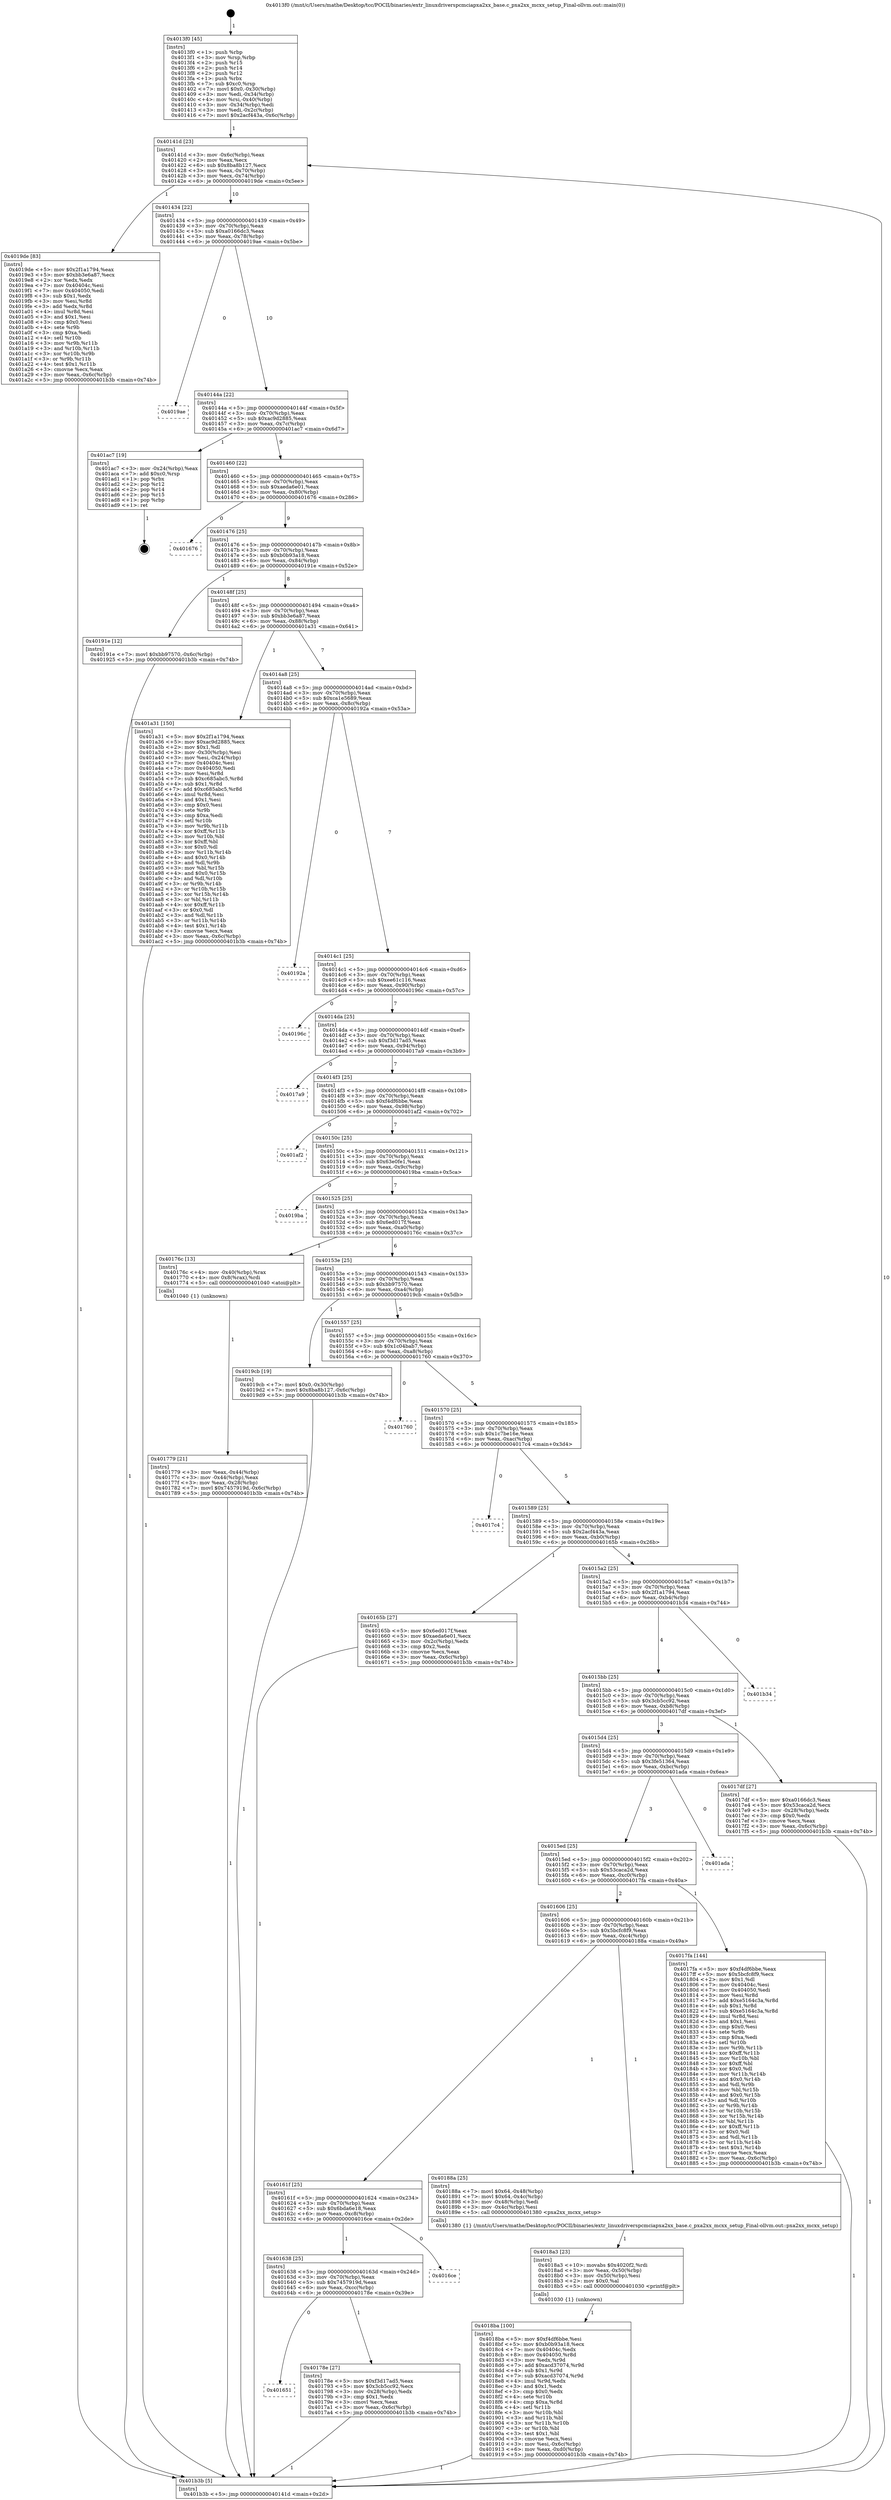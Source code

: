 digraph "0x4013f0" {
  label = "0x4013f0 (/mnt/c/Users/mathe/Desktop/tcc/POCII/binaries/extr_linuxdriverspcmciapxa2xx_base.c_pxa2xx_mcxx_setup_Final-ollvm.out::main(0))"
  labelloc = "t"
  node[shape=record]

  Entry [label="",width=0.3,height=0.3,shape=circle,fillcolor=black,style=filled]
  "0x40141d" [label="{
     0x40141d [23]\l
     | [instrs]\l
     &nbsp;&nbsp;0x40141d \<+3\>: mov -0x6c(%rbp),%eax\l
     &nbsp;&nbsp;0x401420 \<+2\>: mov %eax,%ecx\l
     &nbsp;&nbsp;0x401422 \<+6\>: sub $0x8ba8b127,%ecx\l
     &nbsp;&nbsp;0x401428 \<+3\>: mov %eax,-0x70(%rbp)\l
     &nbsp;&nbsp;0x40142b \<+3\>: mov %ecx,-0x74(%rbp)\l
     &nbsp;&nbsp;0x40142e \<+6\>: je 00000000004019de \<main+0x5ee\>\l
  }"]
  "0x4019de" [label="{
     0x4019de [83]\l
     | [instrs]\l
     &nbsp;&nbsp;0x4019de \<+5\>: mov $0x2f1a1794,%eax\l
     &nbsp;&nbsp;0x4019e3 \<+5\>: mov $0xbb3e6a87,%ecx\l
     &nbsp;&nbsp;0x4019e8 \<+2\>: xor %edx,%edx\l
     &nbsp;&nbsp;0x4019ea \<+7\>: mov 0x40404c,%esi\l
     &nbsp;&nbsp;0x4019f1 \<+7\>: mov 0x404050,%edi\l
     &nbsp;&nbsp;0x4019f8 \<+3\>: sub $0x1,%edx\l
     &nbsp;&nbsp;0x4019fb \<+3\>: mov %esi,%r8d\l
     &nbsp;&nbsp;0x4019fe \<+3\>: add %edx,%r8d\l
     &nbsp;&nbsp;0x401a01 \<+4\>: imul %r8d,%esi\l
     &nbsp;&nbsp;0x401a05 \<+3\>: and $0x1,%esi\l
     &nbsp;&nbsp;0x401a08 \<+3\>: cmp $0x0,%esi\l
     &nbsp;&nbsp;0x401a0b \<+4\>: sete %r9b\l
     &nbsp;&nbsp;0x401a0f \<+3\>: cmp $0xa,%edi\l
     &nbsp;&nbsp;0x401a12 \<+4\>: setl %r10b\l
     &nbsp;&nbsp;0x401a16 \<+3\>: mov %r9b,%r11b\l
     &nbsp;&nbsp;0x401a19 \<+3\>: and %r10b,%r11b\l
     &nbsp;&nbsp;0x401a1c \<+3\>: xor %r10b,%r9b\l
     &nbsp;&nbsp;0x401a1f \<+3\>: or %r9b,%r11b\l
     &nbsp;&nbsp;0x401a22 \<+4\>: test $0x1,%r11b\l
     &nbsp;&nbsp;0x401a26 \<+3\>: cmovne %ecx,%eax\l
     &nbsp;&nbsp;0x401a29 \<+3\>: mov %eax,-0x6c(%rbp)\l
     &nbsp;&nbsp;0x401a2c \<+5\>: jmp 0000000000401b3b \<main+0x74b\>\l
  }"]
  "0x401434" [label="{
     0x401434 [22]\l
     | [instrs]\l
     &nbsp;&nbsp;0x401434 \<+5\>: jmp 0000000000401439 \<main+0x49\>\l
     &nbsp;&nbsp;0x401439 \<+3\>: mov -0x70(%rbp),%eax\l
     &nbsp;&nbsp;0x40143c \<+5\>: sub $0xa0166dc3,%eax\l
     &nbsp;&nbsp;0x401441 \<+3\>: mov %eax,-0x78(%rbp)\l
     &nbsp;&nbsp;0x401444 \<+6\>: je 00000000004019ae \<main+0x5be\>\l
  }"]
  Exit [label="",width=0.3,height=0.3,shape=circle,fillcolor=black,style=filled,peripheries=2]
  "0x4019ae" [label="{
     0x4019ae\l
  }", style=dashed]
  "0x40144a" [label="{
     0x40144a [22]\l
     | [instrs]\l
     &nbsp;&nbsp;0x40144a \<+5\>: jmp 000000000040144f \<main+0x5f\>\l
     &nbsp;&nbsp;0x40144f \<+3\>: mov -0x70(%rbp),%eax\l
     &nbsp;&nbsp;0x401452 \<+5\>: sub $0xac9d2885,%eax\l
     &nbsp;&nbsp;0x401457 \<+3\>: mov %eax,-0x7c(%rbp)\l
     &nbsp;&nbsp;0x40145a \<+6\>: je 0000000000401ac7 \<main+0x6d7\>\l
  }"]
  "0x4018ba" [label="{
     0x4018ba [100]\l
     | [instrs]\l
     &nbsp;&nbsp;0x4018ba \<+5\>: mov $0xf4df6bbe,%esi\l
     &nbsp;&nbsp;0x4018bf \<+5\>: mov $0xb0b93a18,%ecx\l
     &nbsp;&nbsp;0x4018c4 \<+7\>: mov 0x40404c,%edx\l
     &nbsp;&nbsp;0x4018cb \<+8\>: mov 0x404050,%r8d\l
     &nbsp;&nbsp;0x4018d3 \<+3\>: mov %edx,%r9d\l
     &nbsp;&nbsp;0x4018d6 \<+7\>: add $0xacd37074,%r9d\l
     &nbsp;&nbsp;0x4018dd \<+4\>: sub $0x1,%r9d\l
     &nbsp;&nbsp;0x4018e1 \<+7\>: sub $0xacd37074,%r9d\l
     &nbsp;&nbsp;0x4018e8 \<+4\>: imul %r9d,%edx\l
     &nbsp;&nbsp;0x4018ec \<+3\>: and $0x1,%edx\l
     &nbsp;&nbsp;0x4018ef \<+3\>: cmp $0x0,%edx\l
     &nbsp;&nbsp;0x4018f2 \<+4\>: sete %r10b\l
     &nbsp;&nbsp;0x4018f6 \<+4\>: cmp $0xa,%r8d\l
     &nbsp;&nbsp;0x4018fa \<+4\>: setl %r11b\l
     &nbsp;&nbsp;0x4018fe \<+3\>: mov %r10b,%bl\l
     &nbsp;&nbsp;0x401901 \<+3\>: and %r11b,%bl\l
     &nbsp;&nbsp;0x401904 \<+3\>: xor %r11b,%r10b\l
     &nbsp;&nbsp;0x401907 \<+3\>: or %r10b,%bl\l
     &nbsp;&nbsp;0x40190a \<+3\>: test $0x1,%bl\l
     &nbsp;&nbsp;0x40190d \<+3\>: cmovne %ecx,%esi\l
     &nbsp;&nbsp;0x401910 \<+3\>: mov %esi,-0x6c(%rbp)\l
     &nbsp;&nbsp;0x401913 \<+6\>: mov %eax,-0xd0(%rbp)\l
     &nbsp;&nbsp;0x401919 \<+5\>: jmp 0000000000401b3b \<main+0x74b\>\l
  }"]
  "0x401ac7" [label="{
     0x401ac7 [19]\l
     | [instrs]\l
     &nbsp;&nbsp;0x401ac7 \<+3\>: mov -0x24(%rbp),%eax\l
     &nbsp;&nbsp;0x401aca \<+7\>: add $0xc0,%rsp\l
     &nbsp;&nbsp;0x401ad1 \<+1\>: pop %rbx\l
     &nbsp;&nbsp;0x401ad2 \<+2\>: pop %r12\l
     &nbsp;&nbsp;0x401ad4 \<+2\>: pop %r14\l
     &nbsp;&nbsp;0x401ad6 \<+2\>: pop %r15\l
     &nbsp;&nbsp;0x401ad8 \<+1\>: pop %rbp\l
     &nbsp;&nbsp;0x401ad9 \<+1\>: ret\l
  }"]
  "0x401460" [label="{
     0x401460 [22]\l
     | [instrs]\l
     &nbsp;&nbsp;0x401460 \<+5\>: jmp 0000000000401465 \<main+0x75\>\l
     &nbsp;&nbsp;0x401465 \<+3\>: mov -0x70(%rbp),%eax\l
     &nbsp;&nbsp;0x401468 \<+5\>: sub $0xaeda6e01,%eax\l
     &nbsp;&nbsp;0x40146d \<+3\>: mov %eax,-0x80(%rbp)\l
     &nbsp;&nbsp;0x401470 \<+6\>: je 0000000000401676 \<main+0x286\>\l
  }"]
  "0x4018a3" [label="{
     0x4018a3 [23]\l
     | [instrs]\l
     &nbsp;&nbsp;0x4018a3 \<+10\>: movabs $0x4020f2,%rdi\l
     &nbsp;&nbsp;0x4018ad \<+3\>: mov %eax,-0x50(%rbp)\l
     &nbsp;&nbsp;0x4018b0 \<+3\>: mov -0x50(%rbp),%esi\l
     &nbsp;&nbsp;0x4018b3 \<+2\>: mov $0x0,%al\l
     &nbsp;&nbsp;0x4018b5 \<+5\>: call 0000000000401030 \<printf@plt\>\l
     | [calls]\l
     &nbsp;&nbsp;0x401030 \{1\} (unknown)\l
  }"]
  "0x401676" [label="{
     0x401676\l
  }", style=dashed]
  "0x401476" [label="{
     0x401476 [25]\l
     | [instrs]\l
     &nbsp;&nbsp;0x401476 \<+5\>: jmp 000000000040147b \<main+0x8b\>\l
     &nbsp;&nbsp;0x40147b \<+3\>: mov -0x70(%rbp),%eax\l
     &nbsp;&nbsp;0x40147e \<+5\>: sub $0xb0b93a18,%eax\l
     &nbsp;&nbsp;0x401483 \<+6\>: mov %eax,-0x84(%rbp)\l
     &nbsp;&nbsp;0x401489 \<+6\>: je 000000000040191e \<main+0x52e\>\l
  }"]
  "0x401651" [label="{
     0x401651\l
  }", style=dashed]
  "0x40191e" [label="{
     0x40191e [12]\l
     | [instrs]\l
     &nbsp;&nbsp;0x40191e \<+7\>: movl $0xbb97570,-0x6c(%rbp)\l
     &nbsp;&nbsp;0x401925 \<+5\>: jmp 0000000000401b3b \<main+0x74b\>\l
  }"]
  "0x40148f" [label="{
     0x40148f [25]\l
     | [instrs]\l
     &nbsp;&nbsp;0x40148f \<+5\>: jmp 0000000000401494 \<main+0xa4\>\l
     &nbsp;&nbsp;0x401494 \<+3\>: mov -0x70(%rbp),%eax\l
     &nbsp;&nbsp;0x401497 \<+5\>: sub $0xbb3e6a87,%eax\l
     &nbsp;&nbsp;0x40149c \<+6\>: mov %eax,-0x88(%rbp)\l
     &nbsp;&nbsp;0x4014a2 \<+6\>: je 0000000000401a31 \<main+0x641\>\l
  }"]
  "0x40178e" [label="{
     0x40178e [27]\l
     | [instrs]\l
     &nbsp;&nbsp;0x40178e \<+5\>: mov $0xf3d17ad5,%eax\l
     &nbsp;&nbsp;0x401793 \<+5\>: mov $0x3cb5cc92,%ecx\l
     &nbsp;&nbsp;0x401798 \<+3\>: mov -0x28(%rbp),%edx\l
     &nbsp;&nbsp;0x40179b \<+3\>: cmp $0x1,%edx\l
     &nbsp;&nbsp;0x40179e \<+3\>: cmovl %ecx,%eax\l
     &nbsp;&nbsp;0x4017a1 \<+3\>: mov %eax,-0x6c(%rbp)\l
     &nbsp;&nbsp;0x4017a4 \<+5\>: jmp 0000000000401b3b \<main+0x74b\>\l
  }"]
  "0x401a31" [label="{
     0x401a31 [150]\l
     | [instrs]\l
     &nbsp;&nbsp;0x401a31 \<+5\>: mov $0x2f1a1794,%eax\l
     &nbsp;&nbsp;0x401a36 \<+5\>: mov $0xac9d2885,%ecx\l
     &nbsp;&nbsp;0x401a3b \<+2\>: mov $0x1,%dl\l
     &nbsp;&nbsp;0x401a3d \<+3\>: mov -0x30(%rbp),%esi\l
     &nbsp;&nbsp;0x401a40 \<+3\>: mov %esi,-0x24(%rbp)\l
     &nbsp;&nbsp;0x401a43 \<+7\>: mov 0x40404c,%esi\l
     &nbsp;&nbsp;0x401a4a \<+7\>: mov 0x404050,%edi\l
     &nbsp;&nbsp;0x401a51 \<+3\>: mov %esi,%r8d\l
     &nbsp;&nbsp;0x401a54 \<+7\>: sub $0xc685abc5,%r8d\l
     &nbsp;&nbsp;0x401a5b \<+4\>: sub $0x1,%r8d\l
     &nbsp;&nbsp;0x401a5f \<+7\>: add $0xc685abc5,%r8d\l
     &nbsp;&nbsp;0x401a66 \<+4\>: imul %r8d,%esi\l
     &nbsp;&nbsp;0x401a6a \<+3\>: and $0x1,%esi\l
     &nbsp;&nbsp;0x401a6d \<+3\>: cmp $0x0,%esi\l
     &nbsp;&nbsp;0x401a70 \<+4\>: sete %r9b\l
     &nbsp;&nbsp;0x401a74 \<+3\>: cmp $0xa,%edi\l
     &nbsp;&nbsp;0x401a77 \<+4\>: setl %r10b\l
     &nbsp;&nbsp;0x401a7b \<+3\>: mov %r9b,%r11b\l
     &nbsp;&nbsp;0x401a7e \<+4\>: xor $0xff,%r11b\l
     &nbsp;&nbsp;0x401a82 \<+3\>: mov %r10b,%bl\l
     &nbsp;&nbsp;0x401a85 \<+3\>: xor $0xff,%bl\l
     &nbsp;&nbsp;0x401a88 \<+3\>: xor $0x0,%dl\l
     &nbsp;&nbsp;0x401a8b \<+3\>: mov %r11b,%r14b\l
     &nbsp;&nbsp;0x401a8e \<+4\>: and $0x0,%r14b\l
     &nbsp;&nbsp;0x401a92 \<+3\>: and %dl,%r9b\l
     &nbsp;&nbsp;0x401a95 \<+3\>: mov %bl,%r15b\l
     &nbsp;&nbsp;0x401a98 \<+4\>: and $0x0,%r15b\l
     &nbsp;&nbsp;0x401a9c \<+3\>: and %dl,%r10b\l
     &nbsp;&nbsp;0x401a9f \<+3\>: or %r9b,%r14b\l
     &nbsp;&nbsp;0x401aa2 \<+3\>: or %r10b,%r15b\l
     &nbsp;&nbsp;0x401aa5 \<+3\>: xor %r15b,%r14b\l
     &nbsp;&nbsp;0x401aa8 \<+3\>: or %bl,%r11b\l
     &nbsp;&nbsp;0x401aab \<+4\>: xor $0xff,%r11b\l
     &nbsp;&nbsp;0x401aaf \<+3\>: or $0x0,%dl\l
     &nbsp;&nbsp;0x401ab2 \<+3\>: and %dl,%r11b\l
     &nbsp;&nbsp;0x401ab5 \<+3\>: or %r11b,%r14b\l
     &nbsp;&nbsp;0x401ab8 \<+4\>: test $0x1,%r14b\l
     &nbsp;&nbsp;0x401abc \<+3\>: cmovne %ecx,%eax\l
     &nbsp;&nbsp;0x401abf \<+3\>: mov %eax,-0x6c(%rbp)\l
     &nbsp;&nbsp;0x401ac2 \<+5\>: jmp 0000000000401b3b \<main+0x74b\>\l
  }"]
  "0x4014a8" [label="{
     0x4014a8 [25]\l
     | [instrs]\l
     &nbsp;&nbsp;0x4014a8 \<+5\>: jmp 00000000004014ad \<main+0xbd\>\l
     &nbsp;&nbsp;0x4014ad \<+3\>: mov -0x70(%rbp),%eax\l
     &nbsp;&nbsp;0x4014b0 \<+5\>: sub $0xca1e5689,%eax\l
     &nbsp;&nbsp;0x4014b5 \<+6\>: mov %eax,-0x8c(%rbp)\l
     &nbsp;&nbsp;0x4014bb \<+6\>: je 000000000040192a \<main+0x53a\>\l
  }"]
  "0x401638" [label="{
     0x401638 [25]\l
     | [instrs]\l
     &nbsp;&nbsp;0x401638 \<+5\>: jmp 000000000040163d \<main+0x24d\>\l
     &nbsp;&nbsp;0x40163d \<+3\>: mov -0x70(%rbp),%eax\l
     &nbsp;&nbsp;0x401640 \<+5\>: sub $0x7457919d,%eax\l
     &nbsp;&nbsp;0x401645 \<+6\>: mov %eax,-0xcc(%rbp)\l
     &nbsp;&nbsp;0x40164b \<+6\>: je 000000000040178e \<main+0x39e\>\l
  }"]
  "0x40192a" [label="{
     0x40192a\l
  }", style=dashed]
  "0x4014c1" [label="{
     0x4014c1 [25]\l
     | [instrs]\l
     &nbsp;&nbsp;0x4014c1 \<+5\>: jmp 00000000004014c6 \<main+0xd6\>\l
     &nbsp;&nbsp;0x4014c6 \<+3\>: mov -0x70(%rbp),%eax\l
     &nbsp;&nbsp;0x4014c9 \<+5\>: sub $0xee61c116,%eax\l
     &nbsp;&nbsp;0x4014ce \<+6\>: mov %eax,-0x90(%rbp)\l
     &nbsp;&nbsp;0x4014d4 \<+6\>: je 000000000040196c \<main+0x57c\>\l
  }"]
  "0x4016ce" [label="{
     0x4016ce\l
  }", style=dashed]
  "0x40196c" [label="{
     0x40196c\l
  }", style=dashed]
  "0x4014da" [label="{
     0x4014da [25]\l
     | [instrs]\l
     &nbsp;&nbsp;0x4014da \<+5\>: jmp 00000000004014df \<main+0xef\>\l
     &nbsp;&nbsp;0x4014df \<+3\>: mov -0x70(%rbp),%eax\l
     &nbsp;&nbsp;0x4014e2 \<+5\>: sub $0xf3d17ad5,%eax\l
     &nbsp;&nbsp;0x4014e7 \<+6\>: mov %eax,-0x94(%rbp)\l
     &nbsp;&nbsp;0x4014ed \<+6\>: je 00000000004017a9 \<main+0x3b9\>\l
  }"]
  "0x40161f" [label="{
     0x40161f [25]\l
     | [instrs]\l
     &nbsp;&nbsp;0x40161f \<+5\>: jmp 0000000000401624 \<main+0x234\>\l
     &nbsp;&nbsp;0x401624 \<+3\>: mov -0x70(%rbp),%eax\l
     &nbsp;&nbsp;0x401627 \<+5\>: sub $0x6bda6e18,%eax\l
     &nbsp;&nbsp;0x40162c \<+6\>: mov %eax,-0xc8(%rbp)\l
     &nbsp;&nbsp;0x401632 \<+6\>: je 00000000004016ce \<main+0x2de\>\l
  }"]
  "0x4017a9" [label="{
     0x4017a9\l
  }", style=dashed]
  "0x4014f3" [label="{
     0x4014f3 [25]\l
     | [instrs]\l
     &nbsp;&nbsp;0x4014f3 \<+5\>: jmp 00000000004014f8 \<main+0x108\>\l
     &nbsp;&nbsp;0x4014f8 \<+3\>: mov -0x70(%rbp),%eax\l
     &nbsp;&nbsp;0x4014fb \<+5\>: sub $0xf4df6bbe,%eax\l
     &nbsp;&nbsp;0x401500 \<+6\>: mov %eax,-0x98(%rbp)\l
     &nbsp;&nbsp;0x401506 \<+6\>: je 0000000000401af2 \<main+0x702\>\l
  }"]
  "0x40188a" [label="{
     0x40188a [25]\l
     | [instrs]\l
     &nbsp;&nbsp;0x40188a \<+7\>: movl $0x64,-0x48(%rbp)\l
     &nbsp;&nbsp;0x401891 \<+7\>: movl $0x64,-0x4c(%rbp)\l
     &nbsp;&nbsp;0x401898 \<+3\>: mov -0x48(%rbp),%edi\l
     &nbsp;&nbsp;0x40189b \<+3\>: mov -0x4c(%rbp),%esi\l
     &nbsp;&nbsp;0x40189e \<+5\>: call 0000000000401380 \<pxa2xx_mcxx_setup\>\l
     | [calls]\l
     &nbsp;&nbsp;0x401380 \{1\} (/mnt/c/Users/mathe/Desktop/tcc/POCII/binaries/extr_linuxdriverspcmciapxa2xx_base.c_pxa2xx_mcxx_setup_Final-ollvm.out::pxa2xx_mcxx_setup)\l
  }"]
  "0x401af2" [label="{
     0x401af2\l
  }", style=dashed]
  "0x40150c" [label="{
     0x40150c [25]\l
     | [instrs]\l
     &nbsp;&nbsp;0x40150c \<+5\>: jmp 0000000000401511 \<main+0x121\>\l
     &nbsp;&nbsp;0x401511 \<+3\>: mov -0x70(%rbp),%eax\l
     &nbsp;&nbsp;0x401514 \<+5\>: sub $0x63e0fe1,%eax\l
     &nbsp;&nbsp;0x401519 \<+6\>: mov %eax,-0x9c(%rbp)\l
     &nbsp;&nbsp;0x40151f \<+6\>: je 00000000004019ba \<main+0x5ca\>\l
  }"]
  "0x401606" [label="{
     0x401606 [25]\l
     | [instrs]\l
     &nbsp;&nbsp;0x401606 \<+5\>: jmp 000000000040160b \<main+0x21b\>\l
     &nbsp;&nbsp;0x40160b \<+3\>: mov -0x70(%rbp),%eax\l
     &nbsp;&nbsp;0x40160e \<+5\>: sub $0x5bcfc8f9,%eax\l
     &nbsp;&nbsp;0x401613 \<+6\>: mov %eax,-0xc4(%rbp)\l
     &nbsp;&nbsp;0x401619 \<+6\>: je 000000000040188a \<main+0x49a\>\l
  }"]
  "0x4019ba" [label="{
     0x4019ba\l
  }", style=dashed]
  "0x401525" [label="{
     0x401525 [25]\l
     | [instrs]\l
     &nbsp;&nbsp;0x401525 \<+5\>: jmp 000000000040152a \<main+0x13a\>\l
     &nbsp;&nbsp;0x40152a \<+3\>: mov -0x70(%rbp),%eax\l
     &nbsp;&nbsp;0x40152d \<+5\>: sub $0x6ed017f,%eax\l
     &nbsp;&nbsp;0x401532 \<+6\>: mov %eax,-0xa0(%rbp)\l
     &nbsp;&nbsp;0x401538 \<+6\>: je 000000000040176c \<main+0x37c\>\l
  }"]
  "0x4017fa" [label="{
     0x4017fa [144]\l
     | [instrs]\l
     &nbsp;&nbsp;0x4017fa \<+5\>: mov $0xf4df6bbe,%eax\l
     &nbsp;&nbsp;0x4017ff \<+5\>: mov $0x5bcfc8f9,%ecx\l
     &nbsp;&nbsp;0x401804 \<+2\>: mov $0x1,%dl\l
     &nbsp;&nbsp;0x401806 \<+7\>: mov 0x40404c,%esi\l
     &nbsp;&nbsp;0x40180d \<+7\>: mov 0x404050,%edi\l
     &nbsp;&nbsp;0x401814 \<+3\>: mov %esi,%r8d\l
     &nbsp;&nbsp;0x401817 \<+7\>: add $0xe5164c3a,%r8d\l
     &nbsp;&nbsp;0x40181e \<+4\>: sub $0x1,%r8d\l
     &nbsp;&nbsp;0x401822 \<+7\>: sub $0xe5164c3a,%r8d\l
     &nbsp;&nbsp;0x401829 \<+4\>: imul %r8d,%esi\l
     &nbsp;&nbsp;0x40182d \<+3\>: and $0x1,%esi\l
     &nbsp;&nbsp;0x401830 \<+3\>: cmp $0x0,%esi\l
     &nbsp;&nbsp;0x401833 \<+4\>: sete %r9b\l
     &nbsp;&nbsp;0x401837 \<+3\>: cmp $0xa,%edi\l
     &nbsp;&nbsp;0x40183a \<+4\>: setl %r10b\l
     &nbsp;&nbsp;0x40183e \<+3\>: mov %r9b,%r11b\l
     &nbsp;&nbsp;0x401841 \<+4\>: xor $0xff,%r11b\l
     &nbsp;&nbsp;0x401845 \<+3\>: mov %r10b,%bl\l
     &nbsp;&nbsp;0x401848 \<+3\>: xor $0xff,%bl\l
     &nbsp;&nbsp;0x40184b \<+3\>: xor $0x0,%dl\l
     &nbsp;&nbsp;0x40184e \<+3\>: mov %r11b,%r14b\l
     &nbsp;&nbsp;0x401851 \<+4\>: and $0x0,%r14b\l
     &nbsp;&nbsp;0x401855 \<+3\>: and %dl,%r9b\l
     &nbsp;&nbsp;0x401858 \<+3\>: mov %bl,%r15b\l
     &nbsp;&nbsp;0x40185b \<+4\>: and $0x0,%r15b\l
     &nbsp;&nbsp;0x40185f \<+3\>: and %dl,%r10b\l
     &nbsp;&nbsp;0x401862 \<+3\>: or %r9b,%r14b\l
     &nbsp;&nbsp;0x401865 \<+3\>: or %r10b,%r15b\l
     &nbsp;&nbsp;0x401868 \<+3\>: xor %r15b,%r14b\l
     &nbsp;&nbsp;0x40186b \<+3\>: or %bl,%r11b\l
     &nbsp;&nbsp;0x40186e \<+4\>: xor $0xff,%r11b\l
     &nbsp;&nbsp;0x401872 \<+3\>: or $0x0,%dl\l
     &nbsp;&nbsp;0x401875 \<+3\>: and %dl,%r11b\l
     &nbsp;&nbsp;0x401878 \<+3\>: or %r11b,%r14b\l
     &nbsp;&nbsp;0x40187b \<+4\>: test $0x1,%r14b\l
     &nbsp;&nbsp;0x40187f \<+3\>: cmovne %ecx,%eax\l
     &nbsp;&nbsp;0x401882 \<+3\>: mov %eax,-0x6c(%rbp)\l
     &nbsp;&nbsp;0x401885 \<+5\>: jmp 0000000000401b3b \<main+0x74b\>\l
  }"]
  "0x40176c" [label="{
     0x40176c [13]\l
     | [instrs]\l
     &nbsp;&nbsp;0x40176c \<+4\>: mov -0x40(%rbp),%rax\l
     &nbsp;&nbsp;0x401770 \<+4\>: mov 0x8(%rax),%rdi\l
     &nbsp;&nbsp;0x401774 \<+5\>: call 0000000000401040 \<atoi@plt\>\l
     | [calls]\l
     &nbsp;&nbsp;0x401040 \{1\} (unknown)\l
  }"]
  "0x40153e" [label="{
     0x40153e [25]\l
     | [instrs]\l
     &nbsp;&nbsp;0x40153e \<+5\>: jmp 0000000000401543 \<main+0x153\>\l
     &nbsp;&nbsp;0x401543 \<+3\>: mov -0x70(%rbp),%eax\l
     &nbsp;&nbsp;0x401546 \<+5\>: sub $0xbb97570,%eax\l
     &nbsp;&nbsp;0x40154b \<+6\>: mov %eax,-0xa4(%rbp)\l
     &nbsp;&nbsp;0x401551 \<+6\>: je 00000000004019cb \<main+0x5db\>\l
  }"]
  "0x4015ed" [label="{
     0x4015ed [25]\l
     | [instrs]\l
     &nbsp;&nbsp;0x4015ed \<+5\>: jmp 00000000004015f2 \<main+0x202\>\l
     &nbsp;&nbsp;0x4015f2 \<+3\>: mov -0x70(%rbp),%eax\l
     &nbsp;&nbsp;0x4015f5 \<+5\>: sub $0x53caca2d,%eax\l
     &nbsp;&nbsp;0x4015fa \<+6\>: mov %eax,-0xc0(%rbp)\l
     &nbsp;&nbsp;0x401600 \<+6\>: je 00000000004017fa \<main+0x40a\>\l
  }"]
  "0x4019cb" [label="{
     0x4019cb [19]\l
     | [instrs]\l
     &nbsp;&nbsp;0x4019cb \<+7\>: movl $0x0,-0x30(%rbp)\l
     &nbsp;&nbsp;0x4019d2 \<+7\>: movl $0x8ba8b127,-0x6c(%rbp)\l
     &nbsp;&nbsp;0x4019d9 \<+5\>: jmp 0000000000401b3b \<main+0x74b\>\l
  }"]
  "0x401557" [label="{
     0x401557 [25]\l
     | [instrs]\l
     &nbsp;&nbsp;0x401557 \<+5\>: jmp 000000000040155c \<main+0x16c\>\l
     &nbsp;&nbsp;0x40155c \<+3\>: mov -0x70(%rbp),%eax\l
     &nbsp;&nbsp;0x40155f \<+5\>: sub $0x1c04bab7,%eax\l
     &nbsp;&nbsp;0x401564 \<+6\>: mov %eax,-0xa8(%rbp)\l
     &nbsp;&nbsp;0x40156a \<+6\>: je 0000000000401760 \<main+0x370\>\l
  }"]
  "0x401ada" [label="{
     0x401ada\l
  }", style=dashed]
  "0x401760" [label="{
     0x401760\l
  }", style=dashed]
  "0x401570" [label="{
     0x401570 [25]\l
     | [instrs]\l
     &nbsp;&nbsp;0x401570 \<+5\>: jmp 0000000000401575 \<main+0x185\>\l
     &nbsp;&nbsp;0x401575 \<+3\>: mov -0x70(%rbp),%eax\l
     &nbsp;&nbsp;0x401578 \<+5\>: sub $0x1c7be16e,%eax\l
     &nbsp;&nbsp;0x40157d \<+6\>: mov %eax,-0xac(%rbp)\l
     &nbsp;&nbsp;0x401583 \<+6\>: je 00000000004017c4 \<main+0x3d4\>\l
  }"]
  "0x4015d4" [label="{
     0x4015d4 [25]\l
     | [instrs]\l
     &nbsp;&nbsp;0x4015d4 \<+5\>: jmp 00000000004015d9 \<main+0x1e9\>\l
     &nbsp;&nbsp;0x4015d9 \<+3\>: mov -0x70(%rbp),%eax\l
     &nbsp;&nbsp;0x4015dc \<+5\>: sub $0x3fe51364,%eax\l
     &nbsp;&nbsp;0x4015e1 \<+6\>: mov %eax,-0xbc(%rbp)\l
     &nbsp;&nbsp;0x4015e7 \<+6\>: je 0000000000401ada \<main+0x6ea\>\l
  }"]
  "0x4017c4" [label="{
     0x4017c4\l
  }", style=dashed]
  "0x401589" [label="{
     0x401589 [25]\l
     | [instrs]\l
     &nbsp;&nbsp;0x401589 \<+5\>: jmp 000000000040158e \<main+0x19e\>\l
     &nbsp;&nbsp;0x40158e \<+3\>: mov -0x70(%rbp),%eax\l
     &nbsp;&nbsp;0x401591 \<+5\>: sub $0x2acf443a,%eax\l
     &nbsp;&nbsp;0x401596 \<+6\>: mov %eax,-0xb0(%rbp)\l
     &nbsp;&nbsp;0x40159c \<+6\>: je 000000000040165b \<main+0x26b\>\l
  }"]
  "0x4017df" [label="{
     0x4017df [27]\l
     | [instrs]\l
     &nbsp;&nbsp;0x4017df \<+5\>: mov $0xa0166dc3,%eax\l
     &nbsp;&nbsp;0x4017e4 \<+5\>: mov $0x53caca2d,%ecx\l
     &nbsp;&nbsp;0x4017e9 \<+3\>: mov -0x28(%rbp),%edx\l
     &nbsp;&nbsp;0x4017ec \<+3\>: cmp $0x0,%edx\l
     &nbsp;&nbsp;0x4017ef \<+3\>: cmove %ecx,%eax\l
     &nbsp;&nbsp;0x4017f2 \<+3\>: mov %eax,-0x6c(%rbp)\l
     &nbsp;&nbsp;0x4017f5 \<+5\>: jmp 0000000000401b3b \<main+0x74b\>\l
  }"]
  "0x40165b" [label="{
     0x40165b [27]\l
     | [instrs]\l
     &nbsp;&nbsp;0x40165b \<+5\>: mov $0x6ed017f,%eax\l
     &nbsp;&nbsp;0x401660 \<+5\>: mov $0xaeda6e01,%ecx\l
     &nbsp;&nbsp;0x401665 \<+3\>: mov -0x2c(%rbp),%edx\l
     &nbsp;&nbsp;0x401668 \<+3\>: cmp $0x2,%edx\l
     &nbsp;&nbsp;0x40166b \<+3\>: cmovne %ecx,%eax\l
     &nbsp;&nbsp;0x40166e \<+3\>: mov %eax,-0x6c(%rbp)\l
     &nbsp;&nbsp;0x401671 \<+5\>: jmp 0000000000401b3b \<main+0x74b\>\l
  }"]
  "0x4015a2" [label="{
     0x4015a2 [25]\l
     | [instrs]\l
     &nbsp;&nbsp;0x4015a2 \<+5\>: jmp 00000000004015a7 \<main+0x1b7\>\l
     &nbsp;&nbsp;0x4015a7 \<+3\>: mov -0x70(%rbp),%eax\l
     &nbsp;&nbsp;0x4015aa \<+5\>: sub $0x2f1a1794,%eax\l
     &nbsp;&nbsp;0x4015af \<+6\>: mov %eax,-0xb4(%rbp)\l
     &nbsp;&nbsp;0x4015b5 \<+6\>: je 0000000000401b34 \<main+0x744\>\l
  }"]
  "0x401b3b" [label="{
     0x401b3b [5]\l
     | [instrs]\l
     &nbsp;&nbsp;0x401b3b \<+5\>: jmp 000000000040141d \<main+0x2d\>\l
  }"]
  "0x4013f0" [label="{
     0x4013f0 [45]\l
     | [instrs]\l
     &nbsp;&nbsp;0x4013f0 \<+1\>: push %rbp\l
     &nbsp;&nbsp;0x4013f1 \<+3\>: mov %rsp,%rbp\l
     &nbsp;&nbsp;0x4013f4 \<+2\>: push %r15\l
     &nbsp;&nbsp;0x4013f6 \<+2\>: push %r14\l
     &nbsp;&nbsp;0x4013f8 \<+2\>: push %r12\l
     &nbsp;&nbsp;0x4013fa \<+1\>: push %rbx\l
     &nbsp;&nbsp;0x4013fb \<+7\>: sub $0xc0,%rsp\l
     &nbsp;&nbsp;0x401402 \<+7\>: movl $0x0,-0x30(%rbp)\l
     &nbsp;&nbsp;0x401409 \<+3\>: mov %edi,-0x34(%rbp)\l
     &nbsp;&nbsp;0x40140c \<+4\>: mov %rsi,-0x40(%rbp)\l
     &nbsp;&nbsp;0x401410 \<+3\>: mov -0x34(%rbp),%edi\l
     &nbsp;&nbsp;0x401413 \<+3\>: mov %edi,-0x2c(%rbp)\l
     &nbsp;&nbsp;0x401416 \<+7\>: movl $0x2acf443a,-0x6c(%rbp)\l
  }"]
  "0x401779" [label="{
     0x401779 [21]\l
     | [instrs]\l
     &nbsp;&nbsp;0x401779 \<+3\>: mov %eax,-0x44(%rbp)\l
     &nbsp;&nbsp;0x40177c \<+3\>: mov -0x44(%rbp),%eax\l
     &nbsp;&nbsp;0x40177f \<+3\>: mov %eax,-0x28(%rbp)\l
     &nbsp;&nbsp;0x401782 \<+7\>: movl $0x7457919d,-0x6c(%rbp)\l
     &nbsp;&nbsp;0x401789 \<+5\>: jmp 0000000000401b3b \<main+0x74b\>\l
  }"]
  "0x4015bb" [label="{
     0x4015bb [25]\l
     | [instrs]\l
     &nbsp;&nbsp;0x4015bb \<+5\>: jmp 00000000004015c0 \<main+0x1d0\>\l
     &nbsp;&nbsp;0x4015c0 \<+3\>: mov -0x70(%rbp),%eax\l
     &nbsp;&nbsp;0x4015c3 \<+5\>: sub $0x3cb5cc92,%eax\l
     &nbsp;&nbsp;0x4015c8 \<+6\>: mov %eax,-0xb8(%rbp)\l
     &nbsp;&nbsp;0x4015ce \<+6\>: je 00000000004017df \<main+0x3ef\>\l
  }"]
  "0x401b34" [label="{
     0x401b34\l
  }", style=dashed]
  Entry -> "0x4013f0" [label=" 1"]
  "0x40141d" -> "0x4019de" [label=" 1"]
  "0x40141d" -> "0x401434" [label=" 10"]
  "0x401ac7" -> Exit [label=" 1"]
  "0x401434" -> "0x4019ae" [label=" 0"]
  "0x401434" -> "0x40144a" [label=" 10"]
  "0x401a31" -> "0x401b3b" [label=" 1"]
  "0x40144a" -> "0x401ac7" [label=" 1"]
  "0x40144a" -> "0x401460" [label=" 9"]
  "0x4019de" -> "0x401b3b" [label=" 1"]
  "0x401460" -> "0x401676" [label=" 0"]
  "0x401460" -> "0x401476" [label=" 9"]
  "0x4019cb" -> "0x401b3b" [label=" 1"]
  "0x401476" -> "0x40191e" [label=" 1"]
  "0x401476" -> "0x40148f" [label=" 8"]
  "0x40191e" -> "0x401b3b" [label=" 1"]
  "0x40148f" -> "0x401a31" [label=" 1"]
  "0x40148f" -> "0x4014a8" [label=" 7"]
  "0x4018ba" -> "0x401b3b" [label=" 1"]
  "0x4014a8" -> "0x40192a" [label=" 0"]
  "0x4014a8" -> "0x4014c1" [label=" 7"]
  "0x40188a" -> "0x4018a3" [label=" 1"]
  "0x4014c1" -> "0x40196c" [label=" 0"]
  "0x4014c1" -> "0x4014da" [label=" 7"]
  "0x4017fa" -> "0x401b3b" [label=" 1"]
  "0x4014da" -> "0x4017a9" [label=" 0"]
  "0x4014da" -> "0x4014f3" [label=" 7"]
  "0x40178e" -> "0x401b3b" [label=" 1"]
  "0x4014f3" -> "0x401af2" [label=" 0"]
  "0x4014f3" -> "0x40150c" [label=" 7"]
  "0x401638" -> "0x401651" [label=" 0"]
  "0x40150c" -> "0x4019ba" [label=" 0"]
  "0x40150c" -> "0x401525" [label=" 7"]
  "0x4018a3" -> "0x4018ba" [label=" 1"]
  "0x401525" -> "0x40176c" [label=" 1"]
  "0x401525" -> "0x40153e" [label=" 6"]
  "0x40161f" -> "0x401638" [label=" 1"]
  "0x40153e" -> "0x4019cb" [label=" 1"]
  "0x40153e" -> "0x401557" [label=" 5"]
  "0x4017df" -> "0x401b3b" [label=" 1"]
  "0x401557" -> "0x401760" [label=" 0"]
  "0x401557" -> "0x401570" [label=" 5"]
  "0x401606" -> "0x40161f" [label=" 1"]
  "0x401570" -> "0x4017c4" [label=" 0"]
  "0x401570" -> "0x401589" [label=" 5"]
  "0x401638" -> "0x40178e" [label=" 1"]
  "0x401589" -> "0x40165b" [label=" 1"]
  "0x401589" -> "0x4015a2" [label=" 4"]
  "0x40165b" -> "0x401b3b" [label=" 1"]
  "0x4013f0" -> "0x40141d" [label=" 1"]
  "0x401b3b" -> "0x40141d" [label=" 10"]
  "0x40176c" -> "0x401779" [label=" 1"]
  "0x401779" -> "0x401b3b" [label=" 1"]
  "0x4015ed" -> "0x401606" [label=" 2"]
  "0x4015a2" -> "0x401b34" [label=" 0"]
  "0x4015a2" -> "0x4015bb" [label=" 4"]
  "0x4015ed" -> "0x4017fa" [label=" 1"]
  "0x4015bb" -> "0x4017df" [label=" 1"]
  "0x4015bb" -> "0x4015d4" [label=" 3"]
  "0x401606" -> "0x40188a" [label=" 1"]
  "0x4015d4" -> "0x401ada" [label=" 0"]
  "0x4015d4" -> "0x4015ed" [label=" 3"]
  "0x40161f" -> "0x4016ce" [label=" 0"]
}

